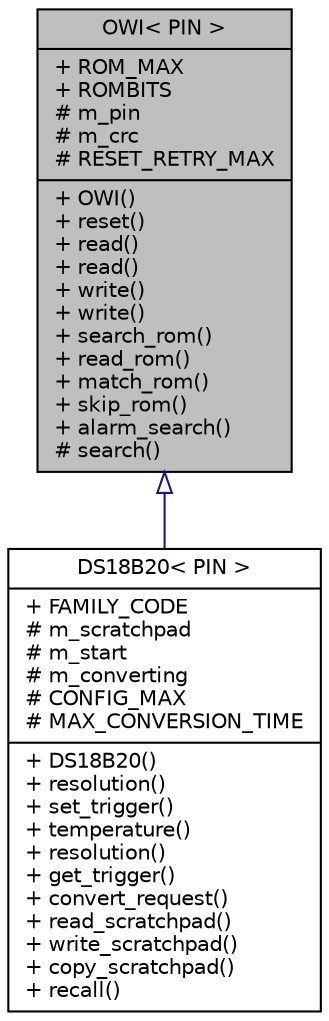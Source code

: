 digraph "OWI&lt; PIN &gt;"
{
  edge [fontname="Helvetica",fontsize="10",labelfontname="Helvetica",labelfontsize="10"];
  node [fontname="Helvetica",fontsize="10",shape=record];
  Node1 [label="{OWI\< PIN \>\n|+ ROM_MAX\l+ ROMBITS\l# m_pin\l# m_crc\l# RESET_RETRY_MAX\l|+ OWI()\l+ reset()\l+ read()\l+ read()\l+ write()\l+ write()\l+ search_rom()\l+ read_rom()\l+ match_rom()\l+ skip_rom()\l+ alarm_search()\l# search()\l}",height=0.2,width=0.4,color="black", fillcolor="grey75", style="filled", fontcolor="black"];
  Node1 -> Node2 [dir="back",color="midnightblue",fontsize="10",style="solid",arrowtail="onormal",fontname="Helvetica"];
  Node2 [label="{DS18B20\< PIN \>\n|+ FAMILY_CODE\l# m_scratchpad\l# m_start\l# m_converting\l# CONFIG_MAX\l# MAX_CONVERSION_TIME\l|+ DS18B20()\l+ resolution()\l+ set_trigger()\l+ temperature()\l+ resolution()\l+ get_trigger()\l+ convert_request()\l+ read_scratchpad()\l+ write_scratchpad()\l+ copy_scratchpad()\l+ recall()\l}",height=0.2,width=0.4,color="black", fillcolor="white", style="filled",URL="$da/dc6/classDS18B20.html"];
}
